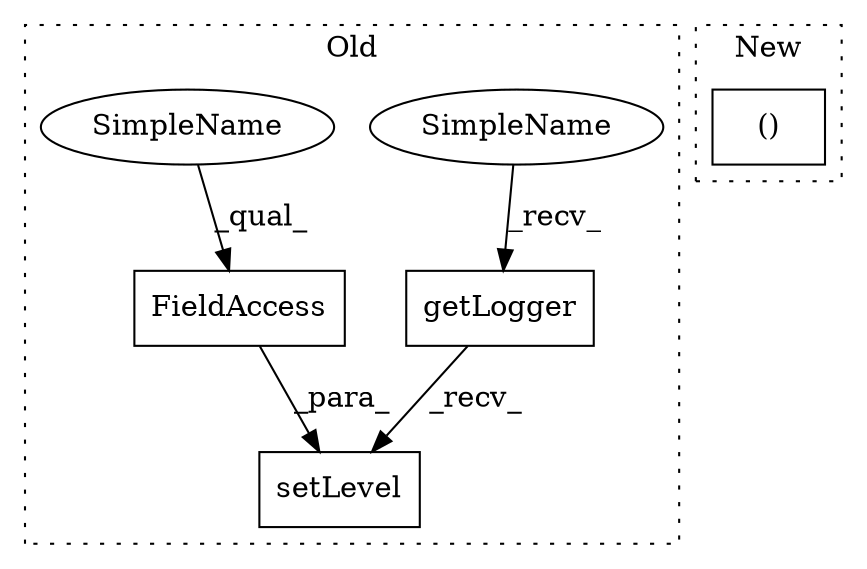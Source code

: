 digraph G {
subgraph cluster0 {
1 [label="setLevel" a="32" s="4971,4993" l="9,1" shape="box"];
3 [label="FieldAccess" a="22" s="4980" l="13" shape="box"];
4 [label="getLogger" a="32" s="4943" l="11" shape="box"];
5 [label="SimpleName" a="42" s="4935" l="7" shape="ellipse"];
6 [label="SimpleName" a="42" s="4980" l="7" shape="ellipse"];
label = "Old";
style="dotted";
}
subgraph cluster1 {
2 [label="()" a="106" s="5776" l="26" shape="box"];
label = "New";
style="dotted";
}
3 -> 1 [label="_para_"];
4 -> 1 [label="_recv_"];
5 -> 4 [label="_recv_"];
6 -> 3 [label="_qual_"];
}